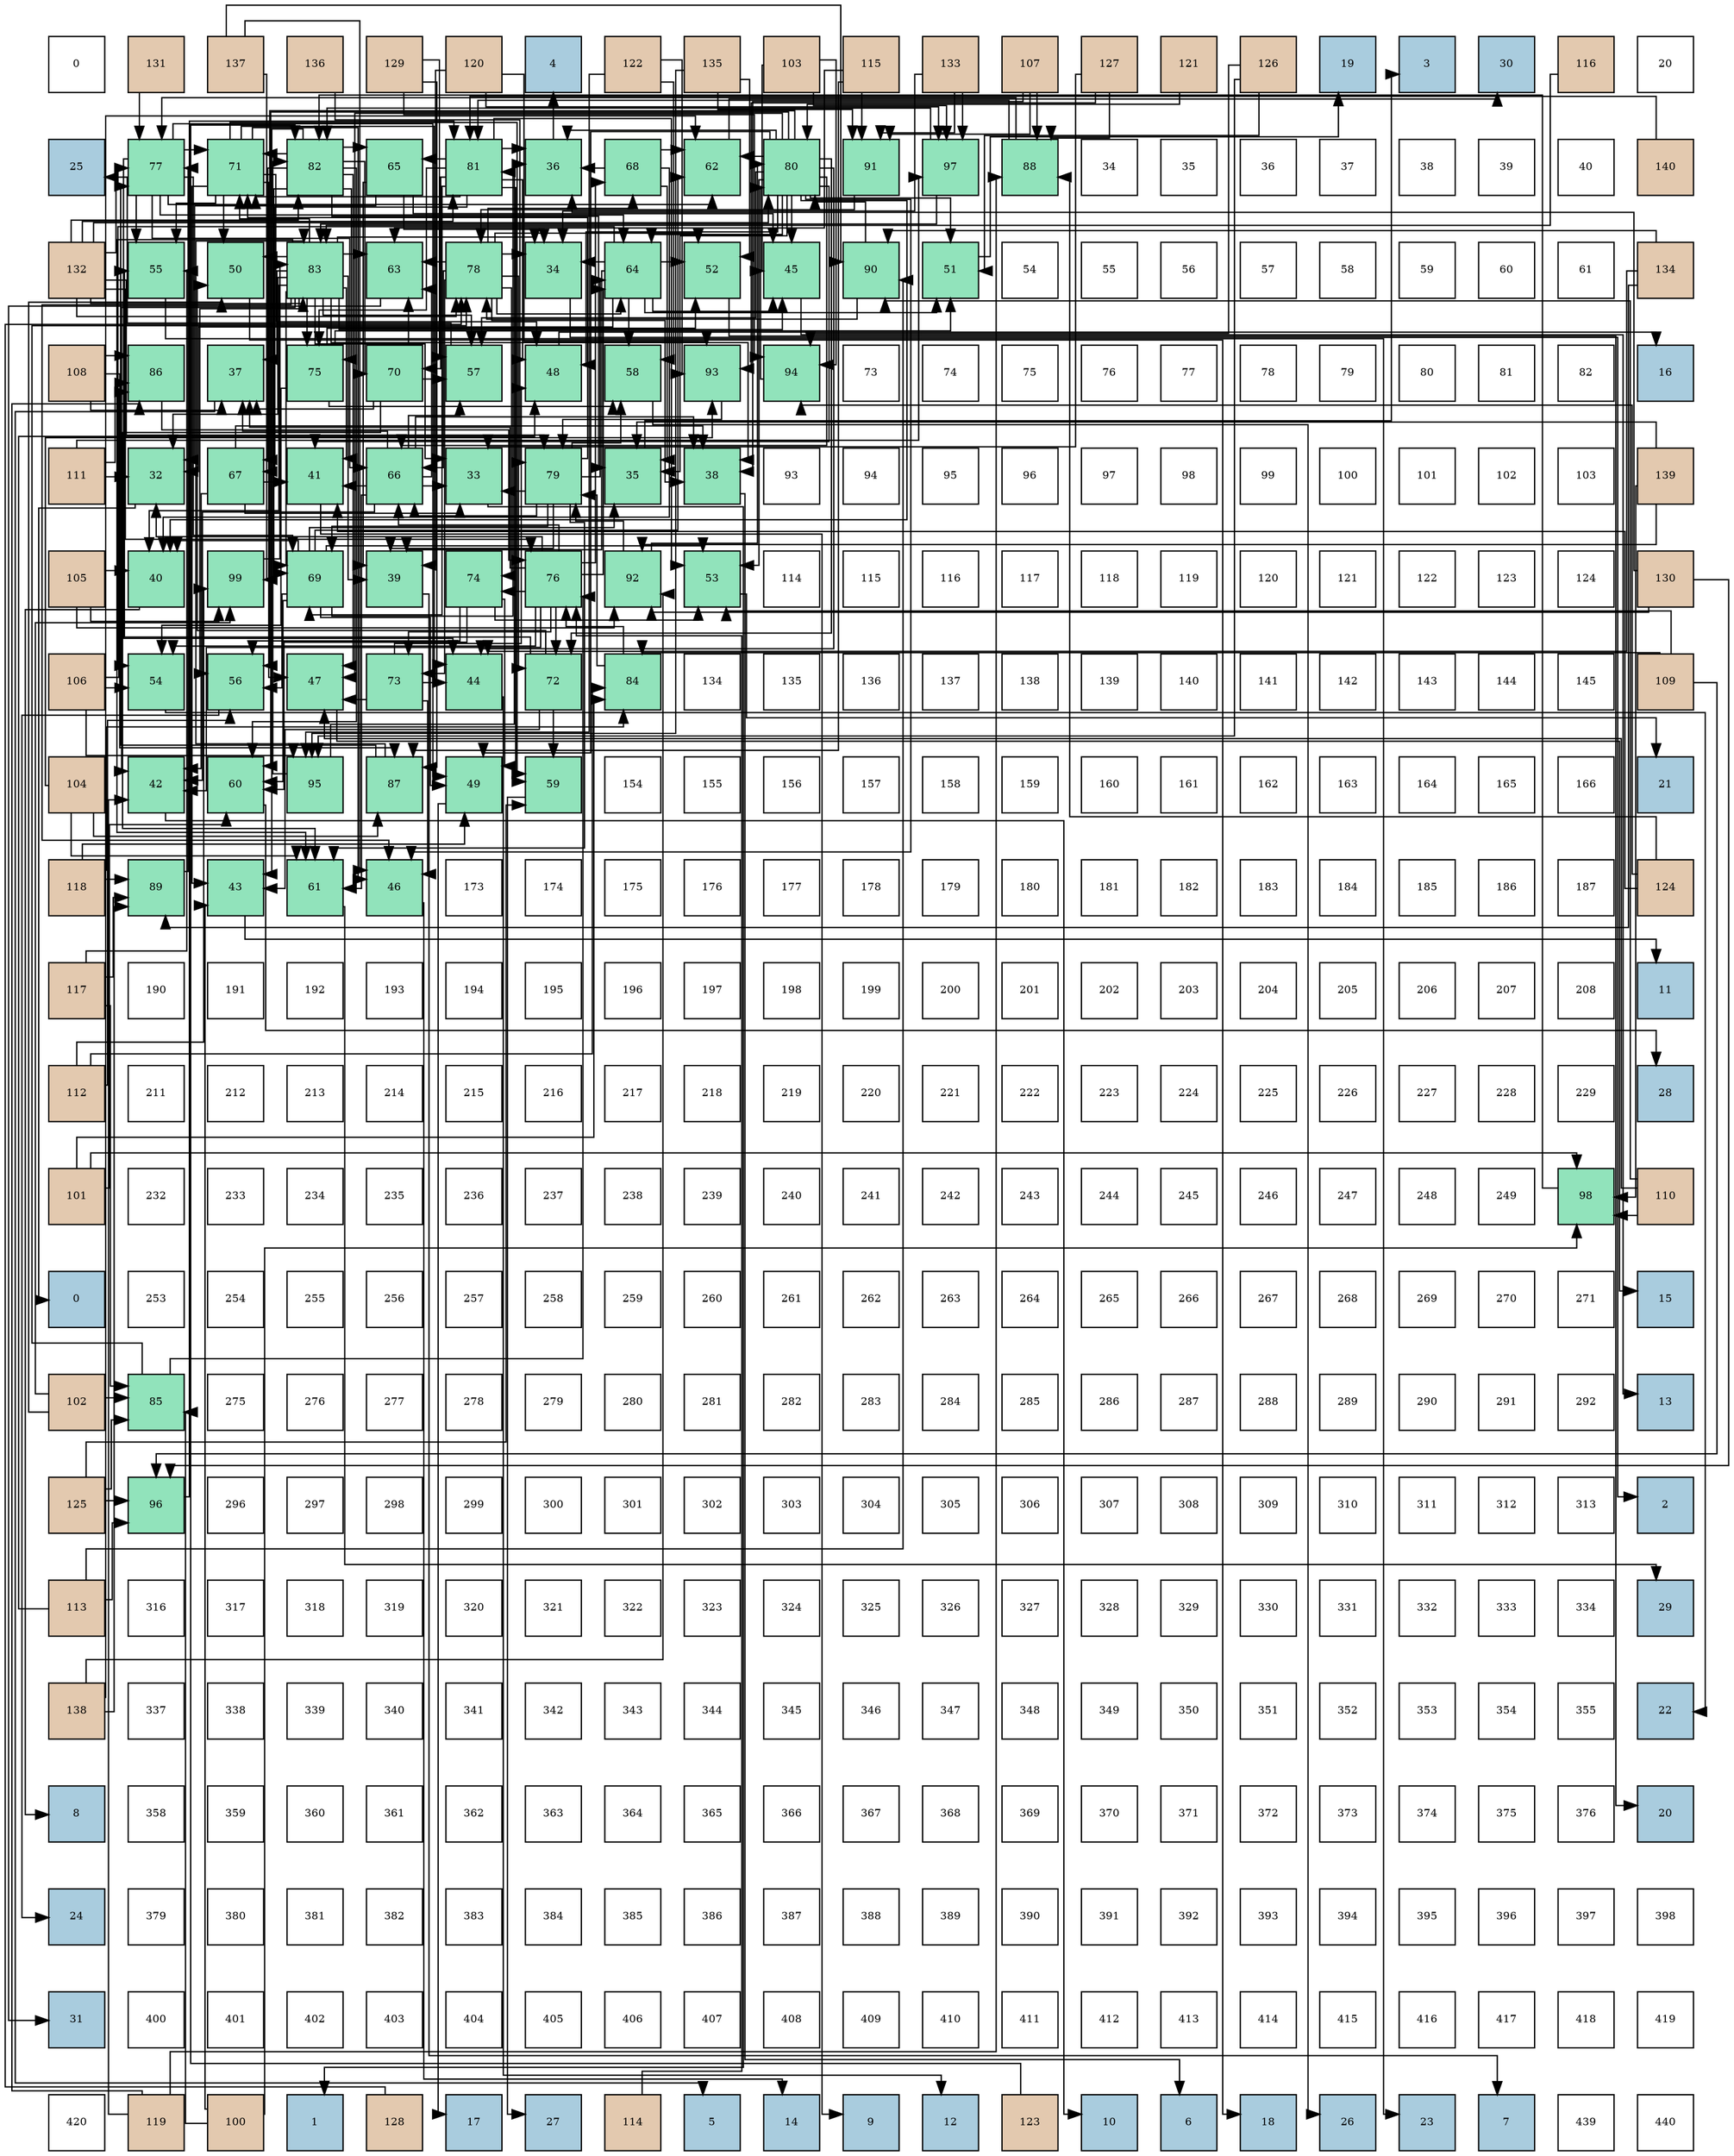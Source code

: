 digraph layout{
 rankdir=TB;
 splines=ortho;
 node [style=filled shape=square fixedsize=true width=0.6];
0[label="0", fontsize=8, fillcolor="#ffffff"];
1[label="131", fontsize=8, fillcolor="#e3c9af"];
2[label="137", fontsize=8, fillcolor="#e3c9af"];
3[label="136", fontsize=8, fillcolor="#e3c9af"];
4[label="129", fontsize=8, fillcolor="#e3c9af"];
5[label="120", fontsize=8, fillcolor="#e3c9af"];
6[label="4", fontsize=8, fillcolor="#a9ccde"];
7[label="122", fontsize=8, fillcolor="#e3c9af"];
8[label="135", fontsize=8, fillcolor="#e3c9af"];
9[label="103", fontsize=8, fillcolor="#e3c9af"];
10[label="115", fontsize=8, fillcolor="#e3c9af"];
11[label="133", fontsize=8, fillcolor="#e3c9af"];
12[label="107", fontsize=8, fillcolor="#e3c9af"];
13[label="127", fontsize=8, fillcolor="#e3c9af"];
14[label="121", fontsize=8, fillcolor="#e3c9af"];
15[label="126", fontsize=8, fillcolor="#e3c9af"];
16[label="19", fontsize=8, fillcolor="#a9ccde"];
17[label="3", fontsize=8, fillcolor="#a9ccde"];
18[label="30", fontsize=8, fillcolor="#a9ccde"];
19[label="116", fontsize=8, fillcolor="#e3c9af"];
20[label="20", fontsize=8, fillcolor="#ffffff"];
21[label="25", fontsize=8, fillcolor="#a9ccde"];
22[label="77", fontsize=8, fillcolor="#91e3bb"];
23[label="71", fontsize=8, fillcolor="#91e3bb"];
24[label="82", fontsize=8, fillcolor="#91e3bb"];
25[label="65", fontsize=8, fillcolor="#91e3bb"];
26[label="81", fontsize=8, fillcolor="#91e3bb"];
27[label="36", fontsize=8, fillcolor="#91e3bb"];
28[label="68", fontsize=8, fillcolor="#91e3bb"];
29[label="62", fontsize=8, fillcolor="#91e3bb"];
30[label="80", fontsize=8, fillcolor="#91e3bb"];
31[label="91", fontsize=8, fillcolor="#91e3bb"];
32[label="97", fontsize=8, fillcolor="#91e3bb"];
33[label="88", fontsize=8, fillcolor="#91e3bb"];
34[label="34", fontsize=8, fillcolor="#ffffff"];
35[label="35", fontsize=8, fillcolor="#ffffff"];
36[label="36", fontsize=8, fillcolor="#ffffff"];
37[label="37", fontsize=8, fillcolor="#ffffff"];
38[label="38", fontsize=8, fillcolor="#ffffff"];
39[label="39", fontsize=8, fillcolor="#ffffff"];
40[label="40", fontsize=8, fillcolor="#ffffff"];
41[label="140", fontsize=8, fillcolor="#e3c9af"];
42[label="132", fontsize=8, fillcolor="#e3c9af"];
43[label="55", fontsize=8, fillcolor="#91e3bb"];
44[label="50", fontsize=8, fillcolor="#91e3bb"];
45[label="83", fontsize=8, fillcolor="#91e3bb"];
46[label="63", fontsize=8, fillcolor="#91e3bb"];
47[label="78", fontsize=8, fillcolor="#91e3bb"];
48[label="34", fontsize=8, fillcolor="#91e3bb"];
49[label="64", fontsize=8, fillcolor="#91e3bb"];
50[label="52", fontsize=8, fillcolor="#91e3bb"];
51[label="45", fontsize=8, fillcolor="#91e3bb"];
52[label="90", fontsize=8, fillcolor="#91e3bb"];
53[label="51", fontsize=8, fillcolor="#91e3bb"];
54[label="54", fontsize=8, fillcolor="#ffffff"];
55[label="55", fontsize=8, fillcolor="#ffffff"];
56[label="56", fontsize=8, fillcolor="#ffffff"];
57[label="57", fontsize=8, fillcolor="#ffffff"];
58[label="58", fontsize=8, fillcolor="#ffffff"];
59[label="59", fontsize=8, fillcolor="#ffffff"];
60[label="60", fontsize=8, fillcolor="#ffffff"];
61[label="61", fontsize=8, fillcolor="#ffffff"];
62[label="134", fontsize=8, fillcolor="#e3c9af"];
63[label="108", fontsize=8, fillcolor="#e3c9af"];
64[label="86", fontsize=8, fillcolor="#91e3bb"];
65[label="37", fontsize=8, fillcolor="#91e3bb"];
66[label="75", fontsize=8, fillcolor="#91e3bb"];
67[label="70", fontsize=8, fillcolor="#91e3bb"];
68[label="57", fontsize=8, fillcolor="#91e3bb"];
69[label="48", fontsize=8, fillcolor="#91e3bb"];
70[label="58", fontsize=8, fillcolor="#91e3bb"];
71[label="93", fontsize=8, fillcolor="#91e3bb"];
72[label="94", fontsize=8, fillcolor="#91e3bb"];
73[label="73", fontsize=8, fillcolor="#ffffff"];
74[label="74", fontsize=8, fillcolor="#ffffff"];
75[label="75", fontsize=8, fillcolor="#ffffff"];
76[label="76", fontsize=8, fillcolor="#ffffff"];
77[label="77", fontsize=8, fillcolor="#ffffff"];
78[label="78", fontsize=8, fillcolor="#ffffff"];
79[label="79", fontsize=8, fillcolor="#ffffff"];
80[label="80", fontsize=8, fillcolor="#ffffff"];
81[label="81", fontsize=8, fillcolor="#ffffff"];
82[label="82", fontsize=8, fillcolor="#ffffff"];
83[label="16", fontsize=8, fillcolor="#a9ccde"];
84[label="111", fontsize=8, fillcolor="#e3c9af"];
85[label="32", fontsize=8, fillcolor="#91e3bb"];
86[label="67", fontsize=8, fillcolor="#91e3bb"];
87[label="41", fontsize=8, fillcolor="#91e3bb"];
88[label="66", fontsize=8, fillcolor="#91e3bb"];
89[label="33", fontsize=8, fillcolor="#91e3bb"];
90[label="79", fontsize=8, fillcolor="#91e3bb"];
91[label="35", fontsize=8, fillcolor="#91e3bb"];
92[label="38", fontsize=8, fillcolor="#91e3bb"];
93[label="93", fontsize=8, fillcolor="#ffffff"];
94[label="94", fontsize=8, fillcolor="#ffffff"];
95[label="95", fontsize=8, fillcolor="#ffffff"];
96[label="96", fontsize=8, fillcolor="#ffffff"];
97[label="97", fontsize=8, fillcolor="#ffffff"];
98[label="98", fontsize=8, fillcolor="#ffffff"];
99[label="99", fontsize=8, fillcolor="#ffffff"];
100[label="100", fontsize=8, fillcolor="#ffffff"];
101[label="101", fontsize=8, fillcolor="#ffffff"];
102[label="102", fontsize=8, fillcolor="#ffffff"];
103[label="103", fontsize=8, fillcolor="#ffffff"];
104[label="139", fontsize=8, fillcolor="#e3c9af"];
105[label="105", fontsize=8, fillcolor="#e3c9af"];
106[label="40", fontsize=8, fillcolor="#91e3bb"];
107[label="99", fontsize=8, fillcolor="#91e3bb"];
108[label="69", fontsize=8, fillcolor="#91e3bb"];
109[label="39", fontsize=8, fillcolor="#91e3bb"];
110[label="74", fontsize=8, fillcolor="#91e3bb"];
111[label="76", fontsize=8, fillcolor="#91e3bb"];
112[label="92", fontsize=8, fillcolor="#91e3bb"];
113[label="53", fontsize=8, fillcolor="#91e3bb"];
114[label="114", fontsize=8, fillcolor="#ffffff"];
115[label="115", fontsize=8, fillcolor="#ffffff"];
116[label="116", fontsize=8, fillcolor="#ffffff"];
117[label="117", fontsize=8, fillcolor="#ffffff"];
118[label="118", fontsize=8, fillcolor="#ffffff"];
119[label="119", fontsize=8, fillcolor="#ffffff"];
120[label="120", fontsize=8, fillcolor="#ffffff"];
121[label="121", fontsize=8, fillcolor="#ffffff"];
122[label="122", fontsize=8, fillcolor="#ffffff"];
123[label="123", fontsize=8, fillcolor="#ffffff"];
124[label="124", fontsize=8, fillcolor="#ffffff"];
125[label="130", fontsize=8, fillcolor="#e3c9af"];
126[label="106", fontsize=8, fillcolor="#e3c9af"];
127[label="54", fontsize=8, fillcolor="#91e3bb"];
128[label="56", fontsize=8, fillcolor="#91e3bb"];
129[label="47", fontsize=8, fillcolor="#91e3bb"];
130[label="73", fontsize=8, fillcolor="#91e3bb"];
131[label="44", fontsize=8, fillcolor="#91e3bb"];
132[label="72", fontsize=8, fillcolor="#91e3bb"];
133[label="84", fontsize=8, fillcolor="#91e3bb"];
134[label="134", fontsize=8, fillcolor="#ffffff"];
135[label="135", fontsize=8, fillcolor="#ffffff"];
136[label="136", fontsize=8, fillcolor="#ffffff"];
137[label="137", fontsize=8, fillcolor="#ffffff"];
138[label="138", fontsize=8, fillcolor="#ffffff"];
139[label="139", fontsize=8, fillcolor="#ffffff"];
140[label="140", fontsize=8, fillcolor="#ffffff"];
141[label="141", fontsize=8, fillcolor="#ffffff"];
142[label="142", fontsize=8, fillcolor="#ffffff"];
143[label="143", fontsize=8, fillcolor="#ffffff"];
144[label="144", fontsize=8, fillcolor="#ffffff"];
145[label="145", fontsize=8, fillcolor="#ffffff"];
146[label="109", fontsize=8, fillcolor="#e3c9af"];
147[label="104", fontsize=8, fillcolor="#e3c9af"];
148[label="42", fontsize=8, fillcolor="#91e3bb"];
149[label="60", fontsize=8, fillcolor="#91e3bb"];
150[label="95", fontsize=8, fillcolor="#91e3bb"];
151[label="87", fontsize=8, fillcolor="#91e3bb"];
152[label="49", fontsize=8, fillcolor="#91e3bb"];
153[label="59", fontsize=8, fillcolor="#91e3bb"];
154[label="154", fontsize=8, fillcolor="#ffffff"];
155[label="155", fontsize=8, fillcolor="#ffffff"];
156[label="156", fontsize=8, fillcolor="#ffffff"];
157[label="157", fontsize=8, fillcolor="#ffffff"];
158[label="158", fontsize=8, fillcolor="#ffffff"];
159[label="159", fontsize=8, fillcolor="#ffffff"];
160[label="160", fontsize=8, fillcolor="#ffffff"];
161[label="161", fontsize=8, fillcolor="#ffffff"];
162[label="162", fontsize=8, fillcolor="#ffffff"];
163[label="163", fontsize=8, fillcolor="#ffffff"];
164[label="164", fontsize=8, fillcolor="#ffffff"];
165[label="165", fontsize=8, fillcolor="#ffffff"];
166[label="166", fontsize=8, fillcolor="#ffffff"];
167[label="21", fontsize=8, fillcolor="#a9ccde"];
168[label="118", fontsize=8, fillcolor="#e3c9af"];
169[label="89", fontsize=8, fillcolor="#91e3bb"];
170[label="43", fontsize=8, fillcolor="#91e3bb"];
171[label="61", fontsize=8, fillcolor="#91e3bb"];
172[label="46", fontsize=8, fillcolor="#91e3bb"];
173[label="173", fontsize=8, fillcolor="#ffffff"];
174[label="174", fontsize=8, fillcolor="#ffffff"];
175[label="175", fontsize=8, fillcolor="#ffffff"];
176[label="176", fontsize=8, fillcolor="#ffffff"];
177[label="177", fontsize=8, fillcolor="#ffffff"];
178[label="178", fontsize=8, fillcolor="#ffffff"];
179[label="179", fontsize=8, fillcolor="#ffffff"];
180[label="180", fontsize=8, fillcolor="#ffffff"];
181[label="181", fontsize=8, fillcolor="#ffffff"];
182[label="182", fontsize=8, fillcolor="#ffffff"];
183[label="183", fontsize=8, fillcolor="#ffffff"];
184[label="184", fontsize=8, fillcolor="#ffffff"];
185[label="185", fontsize=8, fillcolor="#ffffff"];
186[label="186", fontsize=8, fillcolor="#ffffff"];
187[label="187", fontsize=8, fillcolor="#ffffff"];
188[label="124", fontsize=8, fillcolor="#e3c9af"];
189[label="117", fontsize=8, fillcolor="#e3c9af"];
190[label="190", fontsize=8, fillcolor="#ffffff"];
191[label="191", fontsize=8, fillcolor="#ffffff"];
192[label="192", fontsize=8, fillcolor="#ffffff"];
193[label="193", fontsize=8, fillcolor="#ffffff"];
194[label="194", fontsize=8, fillcolor="#ffffff"];
195[label="195", fontsize=8, fillcolor="#ffffff"];
196[label="196", fontsize=8, fillcolor="#ffffff"];
197[label="197", fontsize=8, fillcolor="#ffffff"];
198[label="198", fontsize=8, fillcolor="#ffffff"];
199[label="199", fontsize=8, fillcolor="#ffffff"];
200[label="200", fontsize=8, fillcolor="#ffffff"];
201[label="201", fontsize=8, fillcolor="#ffffff"];
202[label="202", fontsize=8, fillcolor="#ffffff"];
203[label="203", fontsize=8, fillcolor="#ffffff"];
204[label="204", fontsize=8, fillcolor="#ffffff"];
205[label="205", fontsize=8, fillcolor="#ffffff"];
206[label="206", fontsize=8, fillcolor="#ffffff"];
207[label="207", fontsize=8, fillcolor="#ffffff"];
208[label="208", fontsize=8, fillcolor="#ffffff"];
209[label="11", fontsize=8, fillcolor="#a9ccde"];
210[label="112", fontsize=8, fillcolor="#e3c9af"];
211[label="211", fontsize=8, fillcolor="#ffffff"];
212[label="212", fontsize=8, fillcolor="#ffffff"];
213[label="213", fontsize=8, fillcolor="#ffffff"];
214[label="214", fontsize=8, fillcolor="#ffffff"];
215[label="215", fontsize=8, fillcolor="#ffffff"];
216[label="216", fontsize=8, fillcolor="#ffffff"];
217[label="217", fontsize=8, fillcolor="#ffffff"];
218[label="218", fontsize=8, fillcolor="#ffffff"];
219[label="219", fontsize=8, fillcolor="#ffffff"];
220[label="220", fontsize=8, fillcolor="#ffffff"];
221[label="221", fontsize=8, fillcolor="#ffffff"];
222[label="222", fontsize=8, fillcolor="#ffffff"];
223[label="223", fontsize=8, fillcolor="#ffffff"];
224[label="224", fontsize=8, fillcolor="#ffffff"];
225[label="225", fontsize=8, fillcolor="#ffffff"];
226[label="226", fontsize=8, fillcolor="#ffffff"];
227[label="227", fontsize=8, fillcolor="#ffffff"];
228[label="228", fontsize=8, fillcolor="#ffffff"];
229[label="229", fontsize=8, fillcolor="#ffffff"];
230[label="28", fontsize=8, fillcolor="#a9ccde"];
231[label="101", fontsize=8, fillcolor="#e3c9af"];
232[label="232", fontsize=8, fillcolor="#ffffff"];
233[label="233", fontsize=8, fillcolor="#ffffff"];
234[label="234", fontsize=8, fillcolor="#ffffff"];
235[label="235", fontsize=8, fillcolor="#ffffff"];
236[label="236", fontsize=8, fillcolor="#ffffff"];
237[label="237", fontsize=8, fillcolor="#ffffff"];
238[label="238", fontsize=8, fillcolor="#ffffff"];
239[label="239", fontsize=8, fillcolor="#ffffff"];
240[label="240", fontsize=8, fillcolor="#ffffff"];
241[label="241", fontsize=8, fillcolor="#ffffff"];
242[label="242", fontsize=8, fillcolor="#ffffff"];
243[label="243", fontsize=8, fillcolor="#ffffff"];
244[label="244", fontsize=8, fillcolor="#ffffff"];
245[label="245", fontsize=8, fillcolor="#ffffff"];
246[label="246", fontsize=8, fillcolor="#ffffff"];
247[label="247", fontsize=8, fillcolor="#ffffff"];
248[label="248", fontsize=8, fillcolor="#ffffff"];
249[label="249", fontsize=8, fillcolor="#ffffff"];
250[label="98", fontsize=8, fillcolor="#91e3bb"];
251[label="110", fontsize=8, fillcolor="#e3c9af"];
252[label="0", fontsize=8, fillcolor="#a9ccde"];
253[label="253", fontsize=8, fillcolor="#ffffff"];
254[label="254", fontsize=8, fillcolor="#ffffff"];
255[label="255", fontsize=8, fillcolor="#ffffff"];
256[label="256", fontsize=8, fillcolor="#ffffff"];
257[label="257", fontsize=8, fillcolor="#ffffff"];
258[label="258", fontsize=8, fillcolor="#ffffff"];
259[label="259", fontsize=8, fillcolor="#ffffff"];
260[label="260", fontsize=8, fillcolor="#ffffff"];
261[label="261", fontsize=8, fillcolor="#ffffff"];
262[label="262", fontsize=8, fillcolor="#ffffff"];
263[label="263", fontsize=8, fillcolor="#ffffff"];
264[label="264", fontsize=8, fillcolor="#ffffff"];
265[label="265", fontsize=8, fillcolor="#ffffff"];
266[label="266", fontsize=8, fillcolor="#ffffff"];
267[label="267", fontsize=8, fillcolor="#ffffff"];
268[label="268", fontsize=8, fillcolor="#ffffff"];
269[label="269", fontsize=8, fillcolor="#ffffff"];
270[label="270", fontsize=8, fillcolor="#ffffff"];
271[label="271", fontsize=8, fillcolor="#ffffff"];
272[label="15", fontsize=8, fillcolor="#a9ccde"];
273[label="102", fontsize=8, fillcolor="#e3c9af"];
274[label="85", fontsize=8, fillcolor="#91e3bb"];
275[label="275", fontsize=8, fillcolor="#ffffff"];
276[label="276", fontsize=8, fillcolor="#ffffff"];
277[label="277", fontsize=8, fillcolor="#ffffff"];
278[label="278", fontsize=8, fillcolor="#ffffff"];
279[label="279", fontsize=8, fillcolor="#ffffff"];
280[label="280", fontsize=8, fillcolor="#ffffff"];
281[label="281", fontsize=8, fillcolor="#ffffff"];
282[label="282", fontsize=8, fillcolor="#ffffff"];
283[label="283", fontsize=8, fillcolor="#ffffff"];
284[label="284", fontsize=8, fillcolor="#ffffff"];
285[label="285", fontsize=8, fillcolor="#ffffff"];
286[label="286", fontsize=8, fillcolor="#ffffff"];
287[label="287", fontsize=8, fillcolor="#ffffff"];
288[label="288", fontsize=8, fillcolor="#ffffff"];
289[label="289", fontsize=8, fillcolor="#ffffff"];
290[label="290", fontsize=8, fillcolor="#ffffff"];
291[label="291", fontsize=8, fillcolor="#ffffff"];
292[label="292", fontsize=8, fillcolor="#ffffff"];
293[label="13", fontsize=8, fillcolor="#a9ccde"];
294[label="125", fontsize=8, fillcolor="#e3c9af"];
295[label="96", fontsize=8, fillcolor="#91e3bb"];
296[label="296", fontsize=8, fillcolor="#ffffff"];
297[label="297", fontsize=8, fillcolor="#ffffff"];
298[label="298", fontsize=8, fillcolor="#ffffff"];
299[label="299", fontsize=8, fillcolor="#ffffff"];
300[label="300", fontsize=8, fillcolor="#ffffff"];
301[label="301", fontsize=8, fillcolor="#ffffff"];
302[label="302", fontsize=8, fillcolor="#ffffff"];
303[label="303", fontsize=8, fillcolor="#ffffff"];
304[label="304", fontsize=8, fillcolor="#ffffff"];
305[label="305", fontsize=8, fillcolor="#ffffff"];
306[label="306", fontsize=8, fillcolor="#ffffff"];
307[label="307", fontsize=8, fillcolor="#ffffff"];
308[label="308", fontsize=8, fillcolor="#ffffff"];
309[label="309", fontsize=8, fillcolor="#ffffff"];
310[label="310", fontsize=8, fillcolor="#ffffff"];
311[label="311", fontsize=8, fillcolor="#ffffff"];
312[label="312", fontsize=8, fillcolor="#ffffff"];
313[label="313", fontsize=8, fillcolor="#ffffff"];
314[label="2", fontsize=8, fillcolor="#a9ccde"];
315[label="113", fontsize=8, fillcolor="#e3c9af"];
316[label="316", fontsize=8, fillcolor="#ffffff"];
317[label="317", fontsize=8, fillcolor="#ffffff"];
318[label="318", fontsize=8, fillcolor="#ffffff"];
319[label="319", fontsize=8, fillcolor="#ffffff"];
320[label="320", fontsize=8, fillcolor="#ffffff"];
321[label="321", fontsize=8, fillcolor="#ffffff"];
322[label="322", fontsize=8, fillcolor="#ffffff"];
323[label="323", fontsize=8, fillcolor="#ffffff"];
324[label="324", fontsize=8, fillcolor="#ffffff"];
325[label="325", fontsize=8, fillcolor="#ffffff"];
326[label="326", fontsize=8, fillcolor="#ffffff"];
327[label="327", fontsize=8, fillcolor="#ffffff"];
328[label="328", fontsize=8, fillcolor="#ffffff"];
329[label="329", fontsize=8, fillcolor="#ffffff"];
330[label="330", fontsize=8, fillcolor="#ffffff"];
331[label="331", fontsize=8, fillcolor="#ffffff"];
332[label="332", fontsize=8, fillcolor="#ffffff"];
333[label="333", fontsize=8, fillcolor="#ffffff"];
334[label="334", fontsize=8, fillcolor="#ffffff"];
335[label="29", fontsize=8, fillcolor="#a9ccde"];
336[label="138", fontsize=8, fillcolor="#e3c9af"];
337[label="337", fontsize=8, fillcolor="#ffffff"];
338[label="338", fontsize=8, fillcolor="#ffffff"];
339[label="339", fontsize=8, fillcolor="#ffffff"];
340[label="340", fontsize=8, fillcolor="#ffffff"];
341[label="341", fontsize=8, fillcolor="#ffffff"];
342[label="342", fontsize=8, fillcolor="#ffffff"];
343[label="343", fontsize=8, fillcolor="#ffffff"];
344[label="344", fontsize=8, fillcolor="#ffffff"];
345[label="345", fontsize=8, fillcolor="#ffffff"];
346[label="346", fontsize=8, fillcolor="#ffffff"];
347[label="347", fontsize=8, fillcolor="#ffffff"];
348[label="348", fontsize=8, fillcolor="#ffffff"];
349[label="349", fontsize=8, fillcolor="#ffffff"];
350[label="350", fontsize=8, fillcolor="#ffffff"];
351[label="351", fontsize=8, fillcolor="#ffffff"];
352[label="352", fontsize=8, fillcolor="#ffffff"];
353[label="353", fontsize=8, fillcolor="#ffffff"];
354[label="354", fontsize=8, fillcolor="#ffffff"];
355[label="355", fontsize=8, fillcolor="#ffffff"];
356[label="22", fontsize=8, fillcolor="#a9ccde"];
357[label="8", fontsize=8, fillcolor="#a9ccde"];
358[label="358", fontsize=8, fillcolor="#ffffff"];
359[label="359", fontsize=8, fillcolor="#ffffff"];
360[label="360", fontsize=8, fillcolor="#ffffff"];
361[label="361", fontsize=8, fillcolor="#ffffff"];
362[label="362", fontsize=8, fillcolor="#ffffff"];
363[label="363", fontsize=8, fillcolor="#ffffff"];
364[label="364", fontsize=8, fillcolor="#ffffff"];
365[label="365", fontsize=8, fillcolor="#ffffff"];
366[label="366", fontsize=8, fillcolor="#ffffff"];
367[label="367", fontsize=8, fillcolor="#ffffff"];
368[label="368", fontsize=8, fillcolor="#ffffff"];
369[label="369", fontsize=8, fillcolor="#ffffff"];
370[label="370", fontsize=8, fillcolor="#ffffff"];
371[label="371", fontsize=8, fillcolor="#ffffff"];
372[label="372", fontsize=8, fillcolor="#ffffff"];
373[label="373", fontsize=8, fillcolor="#ffffff"];
374[label="374", fontsize=8, fillcolor="#ffffff"];
375[label="375", fontsize=8, fillcolor="#ffffff"];
376[label="376", fontsize=8, fillcolor="#ffffff"];
377[label="20", fontsize=8, fillcolor="#a9ccde"];
378[label="24", fontsize=8, fillcolor="#a9ccde"];
379[label="379", fontsize=8, fillcolor="#ffffff"];
380[label="380", fontsize=8, fillcolor="#ffffff"];
381[label="381", fontsize=8, fillcolor="#ffffff"];
382[label="382", fontsize=8, fillcolor="#ffffff"];
383[label="383", fontsize=8, fillcolor="#ffffff"];
384[label="384", fontsize=8, fillcolor="#ffffff"];
385[label="385", fontsize=8, fillcolor="#ffffff"];
386[label="386", fontsize=8, fillcolor="#ffffff"];
387[label="387", fontsize=8, fillcolor="#ffffff"];
388[label="388", fontsize=8, fillcolor="#ffffff"];
389[label="389", fontsize=8, fillcolor="#ffffff"];
390[label="390", fontsize=8, fillcolor="#ffffff"];
391[label="391", fontsize=8, fillcolor="#ffffff"];
392[label="392", fontsize=8, fillcolor="#ffffff"];
393[label="393", fontsize=8, fillcolor="#ffffff"];
394[label="394", fontsize=8, fillcolor="#ffffff"];
395[label="395", fontsize=8, fillcolor="#ffffff"];
396[label="396", fontsize=8, fillcolor="#ffffff"];
397[label="397", fontsize=8, fillcolor="#ffffff"];
398[label="398", fontsize=8, fillcolor="#ffffff"];
399[label="31", fontsize=8, fillcolor="#a9ccde"];
400[label="400", fontsize=8, fillcolor="#ffffff"];
401[label="401", fontsize=8, fillcolor="#ffffff"];
402[label="402", fontsize=8, fillcolor="#ffffff"];
403[label="403", fontsize=8, fillcolor="#ffffff"];
404[label="404", fontsize=8, fillcolor="#ffffff"];
405[label="405", fontsize=8, fillcolor="#ffffff"];
406[label="406", fontsize=8, fillcolor="#ffffff"];
407[label="407", fontsize=8, fillcolor="#ffffff"];
408[label="408", fontsize=8, fillcolor="#ffffff"];
409[label="409", fontsize=8, fillcolor="#ffffff"];
410[label="410", fontsize=8, fillcolor="#ffffff"];
411[label="411", fontsize=8, fillcolor="#ffffff"];
412[label="412", fontsize=8, fillcolor="#ffffff"];
413[label="413", fontsize=8, fillcolor="#ffffff"];
414[label="414", fontsize=8, fillcolor="#ffffff"];
415[label="415", fontsize=8, fillcolor="#ffffff"];
416[label="416", fontsize=8, fillcolor="#ffffff"];
417[label="417", fontsize=8, fillcolor="#ffffff"];
418[label="418", fontsize=8, fillcolor="#ffffff"];
419[label="419", fontsize=8, fillcolor="#ffffff"];
420[label="420", fontsize=8, fillcolor="#ffffff"];
421[label="119", fontsize=8, fillcolor="#e3c9af"];
422[label="100", fontsize=8, fillcolor="#e3c9af"];
423[label="1", fontsize=8, fillcolor="#a9ccde"];
424[label="128", fontsize=8, fillcolor="#e3c9af"];
425[label="17", fontsize=8, fillcolor="#a9ccde"];
426[label="27", fontsize=8, fillcolor="#a9ccde"];
427[label="114", fontsize=8, fillcolor="#e3c9af"];
428[label="5", fontsize=8, fillcolor="#a9ccde"];
429[label="14", fontsize=8, fillcolor="#a9ccde"];
430[label="9", fontsize=8, fillcolor="#a9ccde"];
431[label="12", fontsize=8, fillcolor="#a9ccde"];
432[label="123", fontsize=8, fillcolor="#e3c9af"];
433[label="10", fontsize=8, fillcolor="#a9ccde"];
434[label="6", fontsize=8, fillcolor="#a9ccde"];
435[label="18", fontsize=8, fillcolor="#a9ccde"];
436[label="26", fontsize=8, fillcolor="#a9ccde"];
437[label="23", fontsize=8, fillcolor="#a9ccde"];
438[label="7", fontsize=8, fillcolor="#a9ccde"];
439[label="439", fontsize=8, fillcolor="#ffffff"];
440[label="440", fontsize=8, fillcolor="#ffffff"];
edge [constraint=false, style=vis];85 -> 252;
89 -> 423;
48 -> 314;
91 -> 17;
27 -> 6;
65 -> 428;
92 -> 434;
109 -> 438;
106 -> 357;
87 -> 430;
148 -> 433;
170 -> 209;
131 -> 431;
51 -> 293;
172 -> 429;
129 -> 272;
69 -> 83;
152 -> 425;
44 -> 435;
53 -> 16;
50 -> 377;
113 -> 167;
127 -> 356;
43 -> 437;
128 -> 378;
68 -> 21;
70 -> 436;
153 -> 426;
149 -> 230;
171 -> 335;
29 -> 18;
46 -> 399;
49 -> 85;
49 -> 48;
49 -> 109;
49 -> 51;
49 -> 53;
49 -> 50;
49 -> 127;
49 -> 70;
25 -> 85;
25 -> 48;
25 -> 109;
25 -> 51;
88 -> 89;
88 -> 65;
88 -> 92;
88 -> 87;
88 -> 148;
88 -> 68;
88 -> 171;
88 -> 46;
86 -> 89;
86 -> 92;
86 -> 87;
86 -> 148;
28 -> 91;
28 -> 27;
28 -> 106;
28 -> 29;
108 -> 91;
108 -> 27;
108 -> 106;
108 -> 152;
108 -> 113;
108 -> 128;
108 -> 149;
108 -> 29;
67 -> 65;
67 -> 68;
67 -> 171;
67 -> 46;
23 -> 170;
23 -> 131;
23 -> 172;
23 -> 129;
23 -> 69;
23 -> 44;
23 -> 43;
23 -> 153;
132 -> 170;
132 -> 44;
132 -> 43;
132 -> 153;
130 -> 131;
130 -> 172;
130 -> 129;
130 -> 69;
110 -> 152;
110 -> 113;
110 -> 128;
110 -> 149;
66 -> 53;
66 -> 50;
66 -> 127;
66 -> 70;
111 -> 85;
111 -> 65;
111 -> 148;
111 -> 127;
111 -> 49;
111 -> 88;
111 -> 28;
111 -> 132;
111 -> 130;
111 -> 110;
22 -> 131;
22 -> 152;
22 -> 43;
22 -> 29;
22 -> 49;
22 -> 88;
22 -> 108;
22 -> 23;
47 -> 48;
47 -> 92;
47 -> 50;
47 -> 46;
47 -> 49;
47 -> 88;
47 -> 28;
47 -> 132;
47 -> 130;
47 -> 110;
90 -> 89;
90 -> 109;
90 -> 70;
90 -> 171;
90 -> 49;
90 -> 88;
90 -> 108;
90 -> 23;
30 -> 91;
30 -> 27;
30 -> 106;
30 -> 87;
30 -> 131;
30 -> 51;
30 -> 172;
30 -> 129;
30 -> 69;
30 -> 152;
30 -> 53;
30 -> 113;
30 -> 128;
30 -> 68;
30 -> 149;
30 -> 29;
30 -> 49;
30 -> 88;
30 -> 132;
26 -> 27;
26 -> 69;
26 -> 113;
26 -> 153;
26 -> 25;
26 -> 86;
26 -> 108;
26 -> 67;
26 -> 23;
26 -> 66;
24 -> 91;
24 -> 170;
24 -> 129;
24 -> 149;
24 -> 25;
24 -> 86;
24 -> 108;
24 -> 67;
24 -> 23;
24 -> 66;
45 -> 85;
45 -> 89;
45 -> 48;
45 -> 65;
45 -> 92;
45 -> 109;
45 -> 106;
45 -> 87;
45 -> 148;
45 -> 51;
45 -> 172;
45 -> 44;
45 -> 128;
45 -> 68;
45 -> 171;
45 -> 46;
45 -> 108;
45 -> 23;
45 -> 66;
133 -> 111;
133 -> 90;
274 -> 111;
274 -> 47;
64 -> 111;
151 -> 22;
151 -> 45;
33 -> 22;
33 -> 26;
169 -> 22;
52 -> 47;
52 -> 30;
31 -> 47;
112 -> 90;
112 -> 30;
71 -> 90;
72 -> 30;
150 -> 26;
150 -> 24;
295 -> 26;
32 -> 24;
32 -> 45;
250 -> 24;
107 -> 45;
422 -> 170;
422 -> 274;
422 -> 250;
231 -> 149;
231 -> 133;
231 -> 250;
273 -> 44;
273 -> 274;
273 -> 107;
9 -> 51;
9 -> 72;
9 -> 32;
147 -> 171;
147 -> 151;
147 -> 71;
105 -> 106;
105 -> 112;
105 -> 107;
126 -> 127;
126 -> 64;
126 -> 150;
12 -> 92;
12 -> 33;
12 -> 31;
63 -> 65;
63 -> 64;
63 -> 151;
146 -> 113;
146 -> 133;
146 -> 295;
251 -> 129;
251 -> 52;
251 -> 250;
84 -> 85;
84 -> 64;
84 -> 32;
210 -> 128;
210 -> 133;
210 -> 107;
315 -> 69;
315 -> 52;
315 -> 295;
427 -> 111;
10 -> 46;
10 -> 151;
10 -> 31;
19 -> 45;
189 -> 43;
189 -> 274;
189 -> 169;
168 -> 152;
168 -> 133;
168 -> 169;
421 -> 148;
421 -> 64;
421 -> 33;
5 -> 109;
5 -> 71;
5 -> 32;
14 -> 30;
7 -> 70;
7 -> 71;
7 -> 150;
432 -> 24;
188 -> 87;
188 -> 33;
188 -> 72;
294 -> 153;
294 -> 274;
294 -> 295;
15 -> 53;
15 -> 72;
15 -> 150;
13 -> 89;
13 -> 33;
13 -> 71;
424 -> 47;
4 -> 68;
4 -> 151;
4 -> 72;
125 -> 27;
125 -> 112;
125 -> 295;
1 -> 22;
42 -> 111;
42 -> 22;
42 -> 47;
42 -> 90;
42 -> 30;
42 -> 26;
42 -> 24;
42 -> 45;
11 -> 48;
11 -> 31;
11 -> 32;
62 -> 131;
62 -> 169;
62 -> 52;
8 -> 50;
8 -> 31;
8 -> 150;
3 -> 90;
2 -> 172;
2 -> 52;
2 -> 107;
336 -> 29;
336 -> 169;
336 -> 112;
104 -> 91;
104 -> 112;
104 -> 250;
41 -> 26;
edge [constraint=true, style=invis];
0 -> 21 -> 42 -> 63 -> 84 -> 105 -> 126 -> 147 -> 168 -> 189 -> 210 -> 231 -> 252 -> 273 -> 294 -> 315 -> 336 -> 357 -> 378 -> 399 -> 420;
1 -> 22 -> 43 -> 64 -> 85 -> 106 -> 127 -> 148 -> 169 -> 190 -> 211 -> 232 -> 253 -> 274 -> 295 -> 316 -> 337 -> 358 -> 379 -> 400 -> 421;
2 -> 23 -> 44 -> 65 -> 86 -> 107 -> 128 -> 149 -> 170 -> 191 -> 212 -> 233 -> 254 -> 275 -> 296 -> 317 -> 338 -> 359 -> 380 -> 401 -> 422;
3 -> 24 -> 45 -> 66 -> 87 -> 108 -> 129 -> 150 -> 171 -> 192 -> 213 -> 234 -> 255 -> 276 -> 297 -> 318 -> 339 -> 360 -> 381 -> 402 -> 423;
4 -> 25 -> 46 -> 67 -> 88 -> 109 -> 130 -> 151 -> 172 -> 193 -> 214 -> 235 -> 256 -> 277 -> 298 -> 319 -> 340 -> 361 -> 382 -> 403 -> 424;
5 -> 26 -> 47 -> 68 -> 89 -> 110 -> 131 -> 152 -> 173 -> 194 -> 215 -> 236 -> 257 -> 278 -> 299 -> 320 -> 341 -> 362 -> 383 -> 404 -> 425;
6 -> 27 -> 48 -> 69 -> 90 -> 111 -> 132 -> 153 -> 174 -> 195 -> 216 -> 237 -> 258 -> 279 -> 300 -> 321 -> 342 -> 363 -> 384 -> 405 -> 426;
7 -> 28 -> 49 -> 70 -> 91 -> 112 -> 133 -> 154 -> 175 -> 196 -> 217 -> 238 -> 259 -> 280 -> 301 -> 322 -> 343 -> 364 -> 385 -> 406 -> 427;
8 -> 29 -> 50 -> 71 -> 92 -> 113 -> 134 -> 155 -> 176 -> 197 -> 218 -> 239 -> 260 -> 281 -> 302 -> 323 -> 344 -> 365 -> 386 -> 407 -> 428;
9 -> 30 -> 51 -> 72 -> 93 -> 114 -> 135 -> 156 -> 177 -> 198 -> 219 -> 240 -> 261 -> 282 -> 303 -> 324 -> 345 -> 366 -> 387 -> 408 -> 429;
10 -> 31 -> 52 -> 73 -> 94 -> 115 -> 136 -> 157 -> 178 -> 199 -> 220 -> 241 -> 262 -> 283 -> 304 -> 325 -> 346 -> 367 -> 388 -> 409 -> 430;
11 -> 32 -> 53 -> 74 -> 95 -> 116 -> 137 -> 158 -> 179 -> 200 -> 221 -> 242 -> 263 -> 284 -> 305 -> 326 -> 347 -> 368 -> 389 -> 410 -> 431;
12 -> 33 -> 54 -> 75 -> 96 -> 117 -> 138 -> 159 -> 180 -> 201 -> 222 -> 243 -> 264 -> 285 -> 306 -> 327 -> 348 -> 369 -> 390 -> 411 -> 432;
13 -> 34 -> 55 -> 76 -> 97 -> 118 -> 139 -> 160 -> 181 -> 202 -> 223 -> 244 -> 265 -> 286 -> 307 -> 328 -> 349 -> 370 -> 391 -> 412 -> 433;
14 -> 35 -> 56 -> 77 -> 98 -> 119 -> 140 -> 161 -> 182 -> 203 -> 224 -> 245 -> 266 -> 287 -> 308 -> 329 -> 350 -> 371 -> 392 -> 413 -> 434;
15 -> 36 -> 57 -> 78 -> 99 -> 120 -> 141 -> 162 -> 183 -> 204 -> 225 -> 246 -> 267 -> 288 -> 309 -> 330 -> 351 -> 372 -> 393 -> 414 -> 435;
16 -> 37 -> 58 -> 79 -> 100 -> 121 -> 142 -> 163 -> 184 -> 205 -> 226 -> 247 -> 268 -> 289 -> 310 -> 331 -> 352 -> 373 -> 394 -> 415 -> 436;
17 -> 38 -> 59 -> 80 -> 101 -> 122 -> 143 -> 164 -> 185 -> 206 -> 227 -> 248 -> 269 -> 290 -> 311 -> 332 -> 353 -> 374 -> 395 -> 416 -> 437;
18 -> 39 -> 60 -> 81 -> 102 -> 123 -> 144 -> 165 -> 186 -> 207 -> 228 -> 249 -> 270 -> 291 -> 312 -> 333 -> 354 -> 375 -> 396 -> 417 -> 438;
19 -> 40 -> 61 -> 82 -> 103 -> 124 -> 145 -> 166 -> 187 -> 208 -> 229 -> 250 -> 271 -> 292 -> 313 -> 334 -> 355 -> 376 -> 397 -> 418 -> 439;
20 -> 41 -> 62 -> 83 -> 104 -> 125 -> 146 -> 167 -> 188 -> 209 -> 230 -> 251 -> 272 -> 293 -> 314 -> 335 -> 356 -> 377 -> 398 -> 419 -> 440;
rank = same {0 -> 1 -> 2 -> 3 -> 4 -> 5 -> 6 -> 7 -> 8 -> 9 -> 10 -> 11 -> 12 -> 13 -> 14 -> 15 -> 16 -> 17 -> 18 -> 19 -> 20};
rank = same {21 -> 22 -> 23 -> 24 -> 25 -> 26 -> 27 -> 28 -> 29 -> 30 -> 31 -> 32 -> 33 -> 34 -> 35 -> 36 -> 37 -> 38 -> 39 -> 40 -> 41};
rank = same {42 -> 43 -> 44 -> 45 -> 46 -> 47 -> 48 -> 49 -> 50 -> 51 -> 52 -> 53 -> 54 -> 55 -> 56 -> 57 -> 58 -> 59 -> 60 -> 61 -> 62};
rank = same {63 -> 64 -> 65 -> 66 -> 67 -> 68 -> 69 -> 70 -> 71 -> 72 -> 73 -> 74 -> 75 -> 76 -> 77 -> 78 -> 79 -> 80 -> 81 -> 82 -> 83};
rank = same {84 -> 85 -> 86 -> 87 -> 88 -> 89 -> 90 -> 91 -> 92 -> 93 -> 94 -> 95 -> 96 -> 97 -> 98 -> 99 -> 100 -> 101 -> 102 -> 103 -> 104};
rank = same {105 -> 106 -> 107 -> 108 -> 109 -> 110 -> 111 -> 112 -> 113 -> 114 -> 115 -> 116 -> 117 -> 118 -> 119 -> 120 -> 121 -> 122 -> 123 -> 124 -> 125};
rank = same {126 -> 127 -> 128 -> 129 -> 130 -> 131 -> 132 -> 133 -> 134 -> 135 -> 136 -> 137 -> 138 -> 139 -> 140 -> 141 -> 142 -> 143 -> 144 -> 145 -> 146};
rank = same {147 -> 148 -> 149 -> 150 -> 151 -> 152 -> 153 -> 154 -> 155 -> 156 -> 157 -> 158 -> 159 -> 160 -> 161 -> 162 -> 163 -> 164 -> 165 -> 166 -> 167};
rank = same {168 -> 169 -> 170 -> 171 -> 172 -> 173 -> 174 -> 175 -> 176 -> 177 -> 178 -> 179 -> 180 -> 181 -> 182 -> 183 -> 184 -> 185 -> 186 -> 187 -> 188};
rank = same {189 -> 190 -> 191 -> 192 -> 193 -> 194 -> 195 -> 196 -> 197 -> 198 -> 199 -> 200 -> 201 -> 202 -> 203 -> 204 -> 205 -> 206 -> 207 -> 208 -> 209};
rank = same {210 -> 211 -> 212 -> 213 -> 214 -> 215 -> 216 -> 217 -> 218 -> 219 -> 220 -> 221 -> 222 -> 223 -> 224 -> 225 -> 226 -> 227 -> 228 -> 229 -> 230};
rank = same {231 -> 232 -> 233 -> 234 -> 235 -> 236 -> 237 -> 238 -> 239 -> 240 -> 241 -> 242 -> 243 -> 244 -> 245 -> 246 -> 247 -> 248 -> 249 -> 250 -> 251};
rank = same {252 -> 253 -> 254 -> 255 -> 256 -> 257 -> 258 -> 259 -> 260 -> 261 -> 262 -> 263 -> 264 -> 265 -> 266 -> 267 -> 268 -> 269 -> 270 -> 271 -> 272};
rank = same {273 -> 274 -> 275 -> 276 -> 277 -> 278 -> 279 -> 280 -> 281 -> 282 -> 283 -> 284 -> 285 -> 286 -> 287 -> 288 -> 289 -> 290 -> 291 -> 292 -> 293};
rank = same {294 -> 295 -> 296 -> 297 -> 298 -> 299 -> 300 -> 301 -> 302 -> 303 -> 304 -> 305 -> 306 -> 307 -> 308 -> 309 -> 310 -> 311 -> 312 -> 313 -> 314};
rank = same {315 -> 316 -> 317 -> 318 -> 319 -> 320 -> 321 -> 322 -> 323 -> 324 -> 325 -> 326 -> 327 -> 328 -> 329 -> 330 -> 331 -> 332 -> 333 -> 334 -> 335};
rank = same {336 -> 337 -> 338 -> 339 -> 340 -> 341 -> 342 -> 343 -> 344 -> 345 -> 346 -> 347 -> 348 -> 349 -> 350 -> 351 -> 352 -> 353 -> 354 -> 355 -> 356};
rank = same {357 -> 358 -> 359 -> 360 -> 361 -> 362 -> 363 -> 364 -> 365 -> 366 -> 367 -> 368 -> 369 -> 370 -> 371 -> 372 -> 373 -> 374 -> 375 -> 376 -> 377};
rank = same {378 -> 379 -> 380 -> 381 -> 382 -> 383 -> 384 -> 385 -> 386 -> 387 -> 388 -> 389 -> 390 -> 391 -> 392 -> 393 -> 394 -> 395 -> 396 -> 397 -> 398};
rank = same {399 -> 400 -> 401 -> 402 -> 403 -> 404 -> 405 -> 406 -> 407 -> 408 -> 409 -> 410 -> 411 -> 412 -> 413 -> 414 -> 415 -> 416 -> 417 -> 418 -> 419};
rank = same {420 -> 421 -> 422 -> 423 -> 424 -> 425 -> 426 -> 427 -> 428 -> 429 -> 430 -> 431 -> 432 -> 433 -> 434 -> 435 -> 436 -> 437 -> 438 -> 439 -> 440};
}